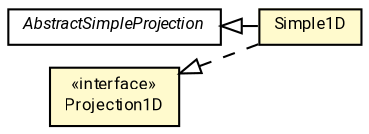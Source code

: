 #!/usr/local/bin/dot
#
# Class diagram 
# Generated by UMLGraph version R5_7_2-60-g0e99a6 (http://www.spinellis.gr/umlgraph/)
#

digraph G {
	graph [fontnames="svg"]
	edge [fontname="Roboto",fontsize=7,labelfontname="Roboto",labelfontsize=7,color="black"];
	node [fontname="Roboto",fontcolor="black",fontsize=8,shape=plaintext,margin=0,width=0,height=0];
	nodesep=0.15;
	ranksep=0.25;
	rankdir=LR;
	// de.lmu.ifi.dbs.elki.visualization.projections.AbstractSimpleProjection
	c9409225 [label=<<table title="de.lmu.ifi.dbs.elki.visualization.projections.AbstractSimpleProjection" border="0" cellborder="1" cellspacing="0" cellpadding="2" href="AbstractSimpleProjection.html" target="_parent">
		<tr><td><table border="0" cellspacing="0" cellpadding="1">
		<tr><td align="center" balign="center"> <font face="Roboto"><i>AbstractSimpleProjection</i></font> </td></tr>
		</table></td></tr>
		</table>>, URL="AbstractSimpleProjection.html"];
	// de.lmu.ifi.dbs.elki.visualization.projections.Simple1D
	c9409227 [label=<<table title="de.lmu.ifi.dbs.elki.visualization.projections.Simple1D" border="0" cellborder="1" cellspacing="0" cellpadding="2" bgcolor="lemonChiffon" href="Simple1D.html" target="_parent">
		<tr><td><table border="0" cellspacing="0" cellpadding="1">
		<tr><td align="center" balign="center"> <font face="Roboto">Simple1D</font> </td></tr>
		</table></td></tr>
		</table>>, URL="Simple1D.html"];
	// de.lmu.ifi.dbs.elki.visualization.projections.Projection1D
	c9409231 [label=<<table title="de.lmu.ifi.dbs.elki.visualization.projections.Projection1D" border="0" cellborder="1" cellspacing="0" cellpadding="2" bgcolor="LemonChiffon" href="Projection1D.html" target="_parent">
		<tr><td><table border="0" cellspacing="0" cellpadding="1">
		<tr><td align="center" balign="center"> &#171;interface&#187; </td></tr>
		<tr><td align="center" balign="center"> <font face="Roboto">Projection1D</font> </td></tr>
		</table></td></tr>
		</table>>, URL="Projection1D.html"];
	// de.lmu.ifi.dbs.elki.visualization.projections.Simple1D extends de.lmu.ifi.dbs.elki.visualization.projections.AbstractSimpleProjection
	c9409225 -> c9409227 [arrowtail=empty,dir=back,weight=10];
	// de.lmu.ifi.dbs.elki.visualization.projections.Simple1D implements de.lmu.ifi.dbs.elki.visualization.projections.Projection1D
	c9409231 -> c9409227 [arrowtail=empty,style=dashed,dir=back,weight=9];
}

